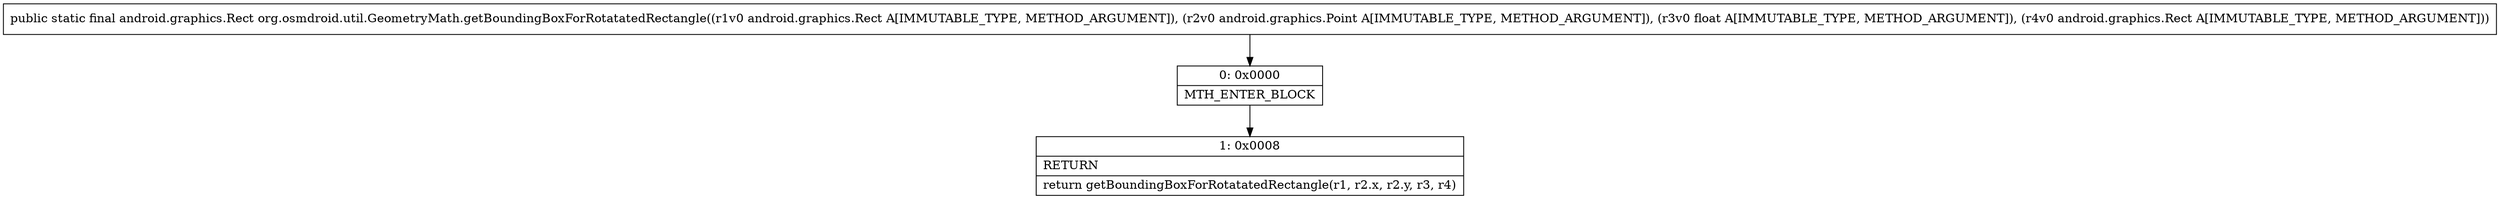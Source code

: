 digraph "CFG fororg.osmdroid.util.GeometryMath.getBoundingBoxForRotatatedRectangle(Landroid\/graphics\/Rect;Landroid\/graphics\/Point;FLandroid\/graphics\/Rect;)Landroid\/graphics\/Rect;" {
Node_0 [shape=record,label="{0\:\ 0x0000|MTH_ENTER_BLOCK\l}"];
Node_1 [shape=record,label="{1\:\ 0x0008|RETURN\l|return getBoundingBoxForRotatatedRectangle(r1, r2.x, r2.y, r3, r4)\l}"];
MethodNode[shape=record,label="{public static final android.graphics.Rect org.osmdroid.util.GeometryMath.getBoundingBoxForRotatatedRectangle((r1v0 android.graphics.Rect A[IMMUTABLE_TYPE, METHOD_ARGUMENT]), (r2v0 android.graphics.Point A[IMMUTABLE_TYPE, METHOD_ARGUMENT]), (r3v0 float A[IMMUTABLE_TYPE, METHOD_ARGUMENT]), (r4v0 android.graphics.Rect A[IMMUTABLE_TYPE, METHOD_ARGUMENT])) }"];
MethodNode -> Node_0;
Node_0 -> Node_1;
}

